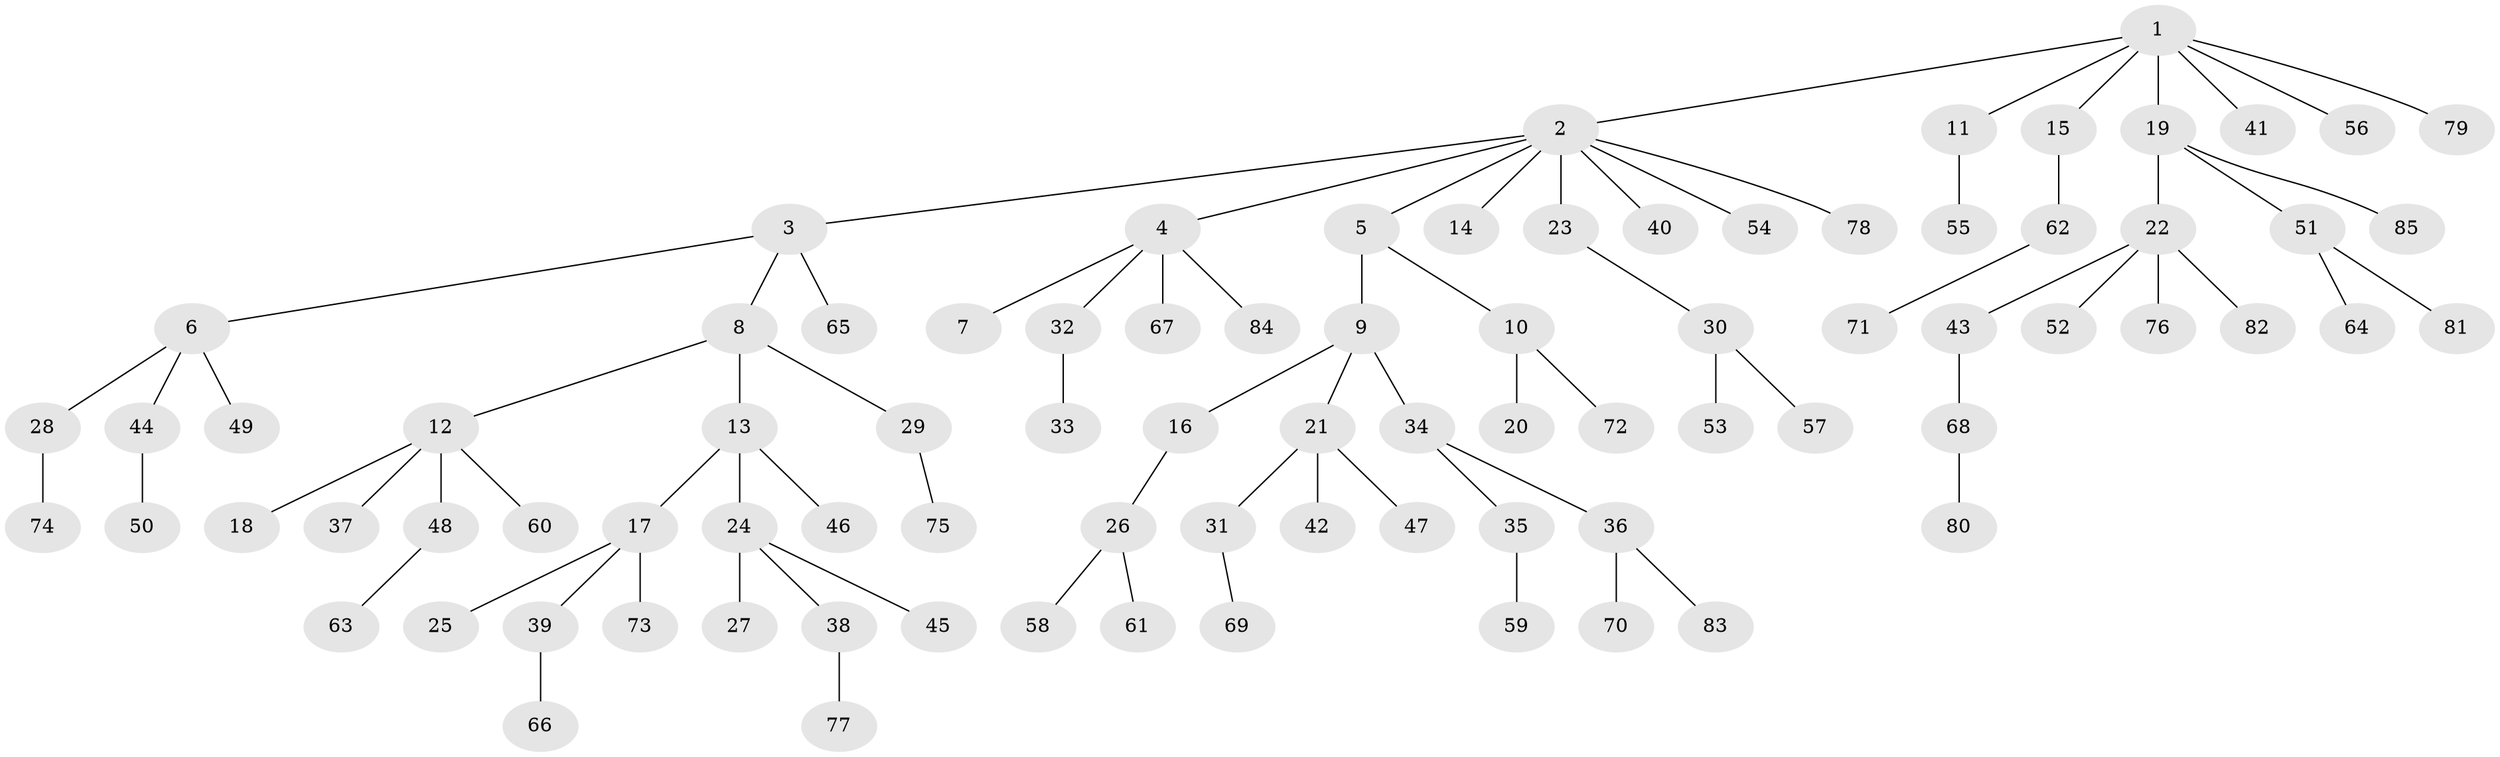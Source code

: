 // Generated by graph-tools (version 1.1) at 2025/53/03/09/25 04:53:18]
// undirected, 85 vertices, 84 edges
graph export_dot {
graph [start="1"]
  node [color=gray90,style=filled];
  1;
  2;
  3;
  4;
  5;
  6;
  7;
  8;
  9;
  10;
  11;
  12;
  13;
  14;
  15;
  16;
  17;
  18;
  19;
  20;
  21;
  22;
  23;
  24;
  25;
  26;
  27;
  28;
  29;
  30;
  31;
  32;
  33;
  34;
  35;
  36;
  37;
  38;
  39;
  40;
  41;
  42;
  43;
  44;
  45;
  46;
  47;
  48;
  49;
  50;
  51;
  52;
  53;
  54;
  55;
  56;
  57;
  58;
  59;
  60;
  61;
  62;
  63;
  64;
  65;
  66;
  67;
  68;
  69;
  70;
  71;
  72;
  73;
  74;
  75;
  76;
  77;
  78;
  79;
  80;
  81;
  82;
  83;
  84;
  85;
  1 -- 2;
  1 -- 11;
  1 -- 15;
  1 -- 19;
  1 -- 41;
  1 -- 56;
  1 -- 79;
  2 -- 3;
  2 -- 4;
  2 -- 5;
  2 -- 14;
  2 -- 23;
  2 -- 40;
  2 -- 54;
  2 -- 78;
  3 -- 6;
  3 -- 8;
  3 -- 65;
  4 -- 7;
  4 -- 32;
  4 -- 67;
  4 -- 84;
  5 -- 9;
  5 -- 10;
  6 -- 28;
  6 -- 44;
  6 -- 49;
  8 -- 12;
  8 -- 13;
  8 -- 29;
  9 -- 16;
  9 -- 21;
  9 -- 34;
  10 -- 20;
  10 -- 72;
  11 -- 55;
  12 -- 18;
  12 -- 37;
  12 -- 48;
  12 -- 60;
  13 -- 17;
  13 -- 24;
  13 -- 46;
  15 -- 62;
  16 -- 26;
  17 -- 25;
  17 -- 39;
  17 -- 73;
  19 -- 22;
  19 -- 51;
  19 -- 85;
  21 -- 31;
  21 -- 42;
  21 -- 47;
  22 -- 43;
  22 -- 52;
  22 -- 76;
  22 -- 82;
  23 -- 30;
  24 -- 27;
  24 -- 38;
  24 -- 45;
  26 -- 58;
  26 -- 61;
  28 -- 74;
  29 -- 75;
  30 -- 53;
  30 -- 57;
  31 -- 69;
  32 -- 33;
  34 -- 35;
  34 -- 36;
  35 -- 59;
  36 -- 70;
  36 -- 83;
  38 -- 77;
  39 -- 66;
  43 -- 68;
  44 -- 50;
  48 -- 63;
  51 -- 64;
  51 -- 81;
  62 -- 71;
  68 -- 80;
}
